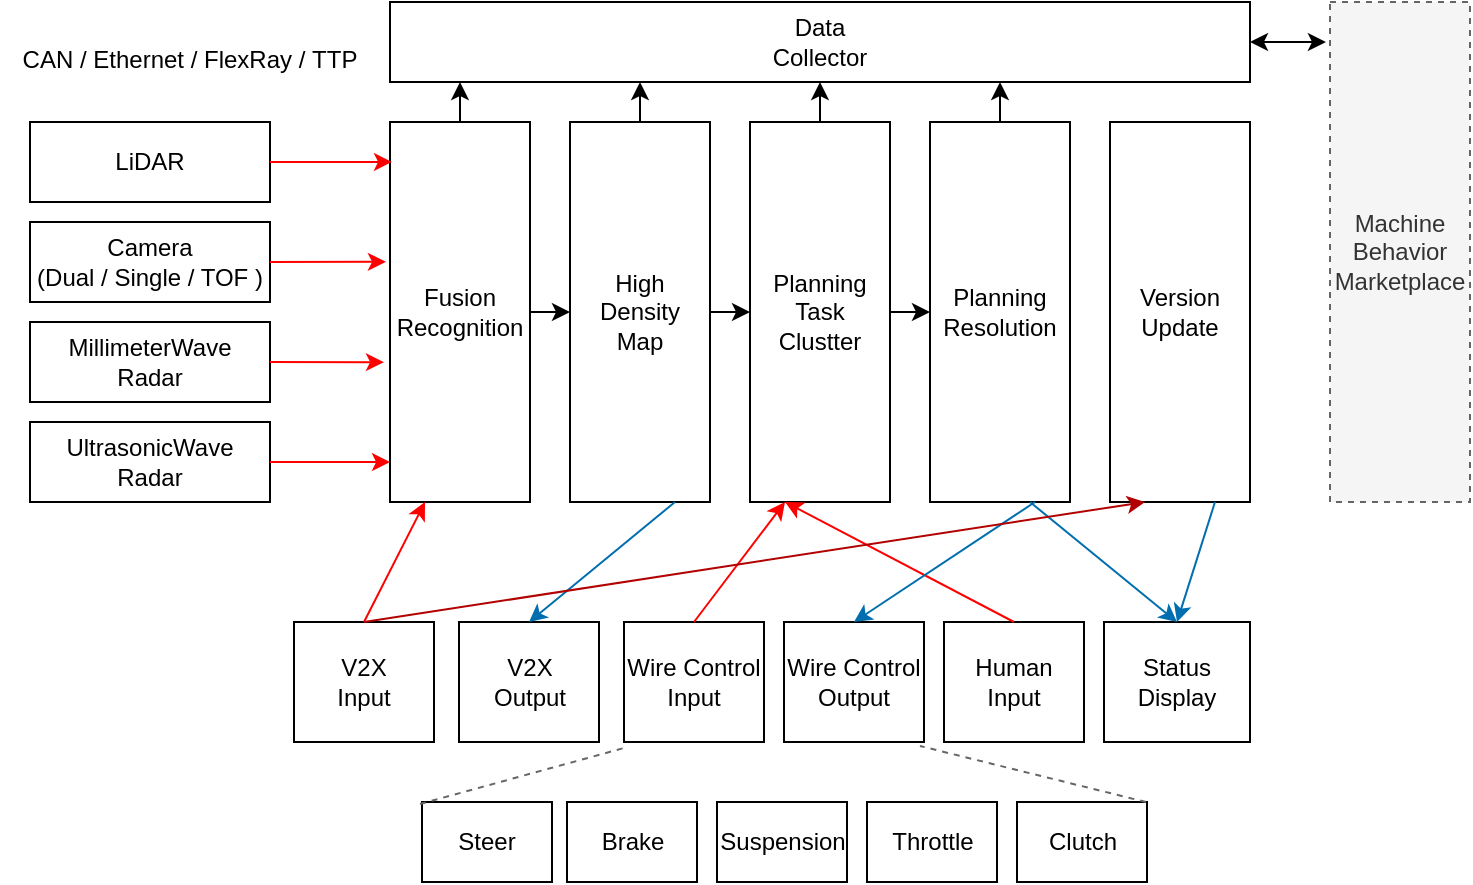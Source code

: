<mxfile version="10.4.9" type="github"><diagram id="11bG0VbIEr1Wo1erZlC1" name="Page-1"><mxGraphModel dx="711" dy="602" grid="1" gridSize="10" guides="1" tooltips="1" connect="1" arrows="1" fold="1" page="1" pageScale="1" pageWidth="850" pageHeight="1100" math="0" shadow="0"><root><mxCell id="0"/><mxCell id="1" parent="0"/><mxCell id="VpXiZGOJRqfVaVmj6ias-1" value="Machine&lt;br&gt;Behavior&lt;br&gt;Marketplace&lt;br&gt;" style="rounded=0;whiteSpace=wrap;html=1;dashed=1;fillColor=#f5f5f5;strokeColor=#666666;fontColor=#333333;" parent="1" vertex="1"><mxGeometry x="770" y="40" width="70" height="250" as="geometry"/></mxCell><mxCell id="VpXiZGOJRqfVaVmj6ias-2" value="LiDAR" style="rounded=0;whiteSpace=wrap;html=1;" parent="1" vertex="1"><mxGeometry x="120" y="100" width="120" height="40" as="geometry"/></mxCell><mxCell id="VpXiZGOJRqfVaVmj6ias-3" value="Camera&lt;br&gt;(Dual / Single / TOF )&lt;br&gt;" style="rounded=0;whiteSpace=wrap;html=1;" parent="1" vertex="1"><mxGeometry x="120" y="150" width="120" height="40" as="geometry"/></mxCell><mxCell id="VpXiZGOJRqfVaVmj6ias-4" value="MillimeterWave&lt;br&gt;Radar&lt;br&gt;" style="rounded=0;whiteSpace=wrap;html=1;" parent="1" vertex="1"><mxGeometry x="120" y="200" width="120" height="40" as="geometry"/></mxCell><mxCell id="VpXiZGOJRqfVaVmj6ias-5" value="UltrasonicWave&lt;br&gt;Radar&lt;br&gt;" style="rounded=0;whiteSpace=wrap;html=1;" parent="1" vertex="1"><mxGeometry x="120" y="250" width="120" height="40" as="geometry"/></mxCell><mxCell id="VpXiZGOJRqfVaVmj6ias-11" value="Fusion&lt;br&gt;Recognition&lt;br&gt;" style="rounded=0;whiteSpace=wrap;html=1;shadow=0;fillColor=none;" parent="1" vertex="1"><mxGeometry x="300" y="100" width="70" height="190" as="geometry"/></mxCell><mxCell id="VpXiZGOJRqfVaVmj6ias-18" value="CAN / E&lt;span&gt;thernet /&amp;nbsp;&lt;/span&gt;&lt;span&gt;FlexRay /&amp;nbsp;TTP&lt;/span&gt;" style="text;html=1;strokeColor=none;fillColor=none;align=center;verticalAlign=middle;whiteSpace=wrap;rounded=0;shadow=0;" parent="1" vertex="1"><mxGeometry x="105" y="59" width="190" height="20" as="geometry"/></mxCell><mxCell id="VpXiZGOJRqfVaVmj6ias-19" value="High &lt;br&gt;Density &lt;br&gt;Map" style="rounded=0;whiteSpace=wrap;html=1;shadow=0;fillColor=none;" parent="1" vertex="1"><mxGeometry x="390" y="100" width="70" height="190" as="geometry"/></mxCell><mxCell id="VpXiZGOJRqfVaVmj6ias-20" value="Wire&amp;nbsp;Control&lt;br&gt;Input&lt;br&gt;" style="rounded=0;whiteSpace=wrap;html=1;" parent="1" vertex="1"><mxGeometry x="417" y="350" width="70" height="60" as="geometry"/></mxCell><mxCell id="VpXiZGOJRqfVaVmj6ias-21" value="V2X&lt;br&gt;Input&lt;br&gt;" style="rounded=0;whiteSpace=wrap;html=1;shadow=0;fillColor=none;" parent="1" vertex="1"><mxGeometry x="252" y="350" width="70" height="60" as="geometry"/></mxCell><mxCell id="VpXiZGOJRqfVaVmj6ias-27" value="V2X&lt;br&gt;Output&lt;br&gt;" style="rounded=0;whiteSpace=wrap;html=1;shadow=0;fillColor=none;" parent="1" vertex="1"><mxGeometry x="334.5" y="350" width="70" height="60" as="geometry"/></mxCell><mxCell id="VpXiZGOJRqfVaVmj6ias-28" value="Status&lt;br&gt;Display&lt;br&gt;" style="rounded=0;whiteSpace=wrap;html=1;shadow=0;fillColor=none;" parent="1" vertex="1"><mxGeometry x="657" y="350" width="73" height="60" as="geometry"/></mxCell><mxCell id="VpXiZGOJRqfVaVmj6ias-33" value="Planning&lt;br&gt;Resolution" style="rounded=0;whiteSpace=wrap;html=1;shadow=0;fillColor=none;" parent="1" vertex="1"><mxGeometry x="570" y="100" width="70" height="190" as="geometry"/></mxCell><mxCell id="VpXiZGOJRqfVaVmj6ias-36" value="Planning&lt;br&gt;Task&lt;br&gt;Clustter&lt;br&gt;" style="rounded=0;whiteSpace=wrap;html=1;shadow=0;fillColor=none;" parent="1" vertex="1"><mxGeometry x="480" y="100" width="70" height="190" as="geometry"/></mxCell><mxCell id="VpXiZGOJRqfVaVmj6ias-38" value="" style="endArrow=classic;html=1;entryX=0;entryY=0.5;entryDx=0;entryDy=0;exitX=1;exitY=0.5;exitDx=0;exitDy=0;" parent="1" source="VpXiZGOJRqfVaVmj6ias-11" target="VpXiZGOJRqfVaVmj6ias-19" edge="1"><mxGeometry width="50" height="50" relative="1" as="geometry"><mxPoint x="320" y="450" as="sourcePoint"/><mxPoint x="370" y="400" as="targetPoint"/></mxGeometry></mxCell><mxCell id="VpXiZGOJRqfVaVmj6ias-39" value="" style="endArrow=classic;html=1;entryX=0;entryY=0.5;entryDx=0;entryDy=0;exitX=1;exitY=0.5;exitDx=0;exitDy=0;" parent="1" source="VpXiZGOJRqfVaVmj6ias-19" target="VpXiZGOJRqfVaVmj6ias-36" edge="1"><mxGeometry width="50" height="50" relative="1" as="geometry"><mxPoint x="380" y="230" as="sourcePoint"/><mxPoint x="400" y="230" as="targetPoint"/></mxGeometry></mxCell><mxCell id="VpXiZGOJRqfVaVmj6ias-40" value="" style="endArrow=classic;html=1;entryX=0;entryY=0.5;entryDx=0;entryDy=0;exitX=1;exitY=0.5;exitDx=0;exitDy=0;" parent="1" source="VpXiZGOJRqfVaVmj6ias-36" target="VpXiZGOJRqfVaVmj6ias-33" edge="1"><mxGeometry width="50" height="50" relative="1" as="geometry"><mxPoint x="470" y="230" as="sourcePoint"/><mxPoint x="490" y="230" as="targetPoint"/></mxGeometry></mxCell><mxCell id="VpXiZGOJRqfVaVmj6ias-41" value="" style="endArrow=classic;startArrow=classic;html=1;exitX=1;exitY=0.5;exitDx=0;exitDy=0;entryX=-0.029;entryY=0.08;entryDx=0;entryDy=0;entryPerimeter=0;" parent="1" source="VpXiZGOJRqfVaVmj6ias-42" target="VpXiZGOJRqfVaVmj6ias-1" edge="1"><mxGeometry width="50" height="50" relative="1" as="geometry"><mxPoint x="650" y="370" as="sourcePoint"/><mxPoint x="680" y="60" as="targetPoint"/></mxGeometry></mxCell><mxCell id="VpXiZGOJRqfVaVmj6ias-42" value="Data&lt;br&gt;Collector&lt;br&gt;" style="rounded=0;whiteSpace=wrap;html=1;shadow=0;fillColor=none;" parent="1" vertex="1"><mxGeometry x="300" y="40" width="430" height="40" as="geometry"/></mxCell><mxCell id="VpXiZGOJRqfVaVmj6ias-43" value="" style="endArrow=classic;html=1;" parent="1" source="VpXiZGOJRqfVaVmj6ias-11" edge="1"><mxGeometry width="50" height="50" relative="1" as="geometry"><mxPoint x="335" y="79.289" as="sourcePoint"/><mxPoint x="335" y="80" as="targetPoint"/></mxGeometry></mxCell><mxCell id="VpXiZGOJRqfVaVmj6ias-45" value="" style="endArrow=classic;html=1;exitX=0.5;exitY=0;exitDx=0;exitDy=0;" parent="1" source="VpXiZGOJRqfVaVmj6ias-36" edge="1"><mxGeometry width="50" height="50" relative="1" as="geometry"><mxPoint x="435" y="110" as="sourcePoint"/><mxPoint x="515" y="80" as="targetPoint"/></mxGeometry></mxCell><mxCell id="VpXiZGOJRqfVaVmj6ias-46" value="" style="endArrow=classic;html=1;exitX=0.5;exitY=0;exitDx=0;exitDy=0;" parent="1" source="VpXiZGOJRqfVaVmj6ias-33" edge="1"><mxGeometry width="50" height="50" relative="1" as="geometry"><mxPoint x="525" y="110" as="sourcePoint"/><mxPoint x="605" y="80" as="targetPoint"/></mxGeometry></mxCell><mxCell id="NegxjRQEVGkW6nhWEZ3W-3" value="" style="endArrow=classic;html=1;" edge="1" parent="1"><mxGeometry width="50" height="50" relative="1" as="geometry"><mxPoint x="425" y="100" as="sourcePoint"/><mxPoint x="425" y="80" as="targetPoint"/></mxGeometry></mxCell><mxCell id="NegxjRQEVGkW6nhWEZ3W-4" value="Steer&lt;br&gt;" style="rounded=0;whiteSpace=wrap;html=1;" vertex="1" parent="1"><mxGeometry x="316" y="440" width="65" height="40" as="geometry"/></mxCell><mxCell id="NegxjRQEVGkW6nhWEZ3W-5" value="Brake&lt;br&gt;" style="rounded=0;whiteSpace=wrap;html=1;" vertex="1" parent="1"><mxGeometry x="388.5" y="440" width="65" height="40" as="geometry"/></mxCell><mxCell id="NegxjRQEVGkW6nhWEZ3W-6" value="Suspension&lt;br&gt;" style="rounded=0;whiteSpace=wrap;html=1;" vertex="1" parent="1"><mxGeometry x="463.5" y="440" width="65" height="40" as="geometry"/></mxCell><mxCell id="NegxjRQEVGkW6nhWEZ3W-7" value="Throttle&lt;br&gt;" style="rounded=0;whiteSpace=wrap;html=1;" vertex="1" parent="1"><mxGeometry x="538.5" y="440" width="65" height="40" as="geometry"/></mxCell><mxCell id="NegxjRQEVGkW6nhWEZ3W-8" value="Clutch&lt;br&gt;" style="rounded=0;whiteSpace=wrap;html=1;" vertex="1" parent="1"><mxGeometry x="613.5" y="440" width="65" height="40" as="geometry"/></mxCell><mxCell id="NegxjRQEVGkW6nhWEZ3W-9" value="Wire&amp;nbsp;Control&lt;br&gt;Output&lt;br&gt;" style="rounded=0;whiteSpace=wrap;html=1;" vertex="1" parent="1"><mxGeometry x="497" y="350" width="70" height="60" as="geometry"/></mxCell><mxCell id="NegxjRQEVGkW6nhWEZ3W-10" value="Human&lt;br&gt;Input&lt;br&gt;" style="rounded=0;whiteSpace=wrap;html=1;shadow=0;fillColor=none;" vertex="1" parent="1"><mxGeometry x="577" y="350" width="70" height="60" as="geometry"/></mxCell><mxCell id="NegxjRQEVGkW6nhWEZ3W-20" value="Version&lt;br&gt;Update&lt;br&gt;" style="rounded=0;whiteSpace=wrap;html=1;shadow=0;fillColor=none;" vertex="1" parent="1"><mxGeometry x="660" y="100" width="70" height="190" as="geometry"/></mxCell><mxCell id="NegxjRQEVGkW6nhWEZ3W-23" value="" style="endArrow=classic;html=1;exitX=1;exitY=0.5;exitDx=0;exitDy=0;entryX=0.014;entryY=0.105;entryDx=0;entryDy=0;entryPerimeter=0;strokeColor=#FF0000;" edge="1" parent="1" source="VpXiZGOJRqfVaVmj6ias-2" target="VpXiZGOJRqfVaVmj6ias-11"><mxGeometry width="50" height="50" relative="1" as="geometry"><mxPoint x="260" y="110" as="sourcePoint"/><mxPoint x="270" y="120" as="targetPoint"/></mxGeometry></mxCell><mxCell id="NegxjRQEVGkW6nhWEZ3W-24" value="" style="endArrow=classic;html=1;exitX=1;exitY=0.5;exitDx=0;exitDy=0;entryX=-0.029;entryY=0.368;entryDx=0;entryDy=0;entryPerimeter=0;strokeWidth=1;strokeColor=#FF0000;" edge="1" parent="1" source="VpXiZGOJRqfVaVmj6ias-3" target="VpXiZGOJRqfVaVmj6ias-11"><mxGeometry width="50" height="50" relative="1" as="geometry"><mxPoint x="250" y="130" as="sourcePoint"/><mxPoint x="270" y="170" as="targetPoint"/></mxGeometry></mxCell><mxCell id="NegxjRQEVGkW6nhWEZ3W-25" value="" style="endArrow=classic;html=1;exitX=1;exitY=0.5;exitDx=0;exitDy=0;entryX=-0.043;entryY=0.632;entryDx=0;entryDy=0;entryPerimeter=0;strokeColor=#FF0000;" edge="1" parent="1" source="VpXiZGOJRqfVaVmj6ias-4" target="VpXiZGOJRqfVaVmj6ias-11"><mxGeometry width="50" height="50" relative="1" as="geometry"><mxPoint x="250" y="180" as="sourcePoint"/><mxPoint x="270" y="220" as="targetPoint"/></mxGeometry></mxCell><mxCell id="NegxjRQEVGkW6nhWEZ3W-26" value="" style="endArrow=classic;html=1;exitX=1;exitY=0.5;exitDx=0;exitDy=0;entryX=0;entryY=0.895;entryDx=0;entryDy=0;entryPerimeter=0;strokeColor=#FF0000;" edge="1" parent="1" source="VpXiZGOJRqfVaVmj6ias-5" target="VpXiZGOJRqfVaVmj6ias-11"><mxGeometry width="50" height="50" relative="1" as="geometry"><mxPoint x="250" y="230" as="sourcePoint"/><mxPoint x="270" y="270" as="targetPoint"/></mxGeometry></mxCell><mxCell id="NegxjRQEVGkW6nhWEZ3W-27" value="" style="endArrow=classic;html=1;strokeColor=#FF0000;strokeWidth=1;entryX=0.25;entryY=1;entryDx=0;entryDy=0;exitX=0.5;exitY=0;exitDx=0;exitDy=0;" edge="1" parent="1" source="VpXiZGOJRqfVaVmj6ias-21" target="VpXiZGOJRqfVaVmj6ias-11"><mxGeometry width="50" height="50" relative="1" as="geometry"><mxPoint x="250" y="380" as="sourcePoint"/><mxPoint x="300" y="330" as="targetPoint"/></mxGeometry></mxCell><mxCell id="NegxjRQEVGkW6nhWEZ3W-28" value="" style="endArrow=classic;html=1;strokeColor=#FF0000;strokeWidth=1;entryX=0.25;entryY=1;entryDx=0;entryDy=0;exitX=0.5;exitY=0;exitDx=0;exitDy=0;" edge="1" parent="1" source="VpXiZGOJRqfVaVmj6ias-20" target="VpXiZGOJRqfVaVmj6ias-36"><mxGeometry width="50" height="50" relative="1" as="geometry"><mxPoint x="328" y="360" as="sourcePoint"/><mxPoint x="328" y="300" as="targetPoint"/></mxGeometry></mxCell><mxCell id="NegxjRQEVGkW6nhWEZ3W-29" value="" style="endArrow=classic;html=1;strokeColor=#FF0000;strokeWidth=1;entryX=0.25;entryY=1;entryDx=0;entryDy=0;exitX=0.5;exitY=0;exitDx=0;exitDy=0;" edge="1" parent="1" source="NegxjRQEVGkW6nhWEZ3W-10" target="VpXiZGOJRqfVaVmj6ias-36"><mxGeometry width="50" height="50" relative="1" as="geometry"><mxPoint x="435" y="360" as="sourcePoint"/><mxPoint x="508" y="300" as="targetPoint"/></mxGeometry></mxCell><mxCell id="NegxjRQEVGkW6nhWEZ3W-30" value="" style="endArrow=classic;html=1;strokeColor=#006EAF;strokeWidth=1;fillColor=#1ba1e2;exitX=0.75;exitY=1;exitDx=0;exitDy=0;entryX=0.5;entryY=0;entryDx=0;entryDy=0;" edge="1" parent="1" source="VpXiZGOJRqfVaVmj6ias-19" target="VpXiZGOJRqfVaVmj6ias-27"><mxGeometry width="50" height="50" relative="1" as="geometry"><mxPoint x="230" y="540" as="sourcePoint"/><mxPoint x="280" y="490" as="targetPoint"/></mxGeometry></mxCell><mxCell id="NegxjRQEVGkW6nhWEZ3W-31" value="" style="endArrow=classic;html=1;strokeColor=#006EAF;strokeWidth=1;fillColor=#1ba1e2;exitX=0.75;exitY=1;exitDx=0;exitDy=0;entryX=0.5;entryY=0;entryDx=0;entryDy=0;" edge="1" parent="1" source="VpXiZGOJRqfVaVmj6ias-33" target="NegxjRQEVGkW6nhWEZ3W-9"><mxGeometry width="50" height="50" relative="1" as="geometry"><mxPoint x="310" y="500" as="sourcePoint"/><mxPoint x="360" y="450" as="targetPoint"/></mxGeometry></mxCell><mxCell id="NegxjRQEVGkW6nhWEZ3W-32" value="" style="endArrow=none;dashed=1;html=1;strokeColor=#666666;strokeWidth=1;entryX=0;entryY=1.05;entryDx=0;entryDy=0;entryPerimeter=0;exitX=-0.015;exitY=0.025;exitDx=0;exitDy=0;exitPerimeter=0;gradientColor=#b3b3b3;fillColor=#f5f5f5;" edge="1" parent="1" source="NegxjRQEVGkW6nhWEZ3W-4" target="VpXiZGOJRqfVaVmj6ias-20"><mxGeometry width="50" height="50" relative="1" as="geometry"><mxPoint x="310" y="570" as="sourcePoint"/><mxPoint x="360" y="520" as="targetPoint"/></mxGeometry></mxCell><mxCell id="NegxjRQEVGkW6nhWEZ3W-33" value="" style="endArrow=none;dashed=1;html=1;strokeColor=#666666;strokeWidth=1;entryX=0.971;entryY=1.033;entryDx=0;entryDy=0;entryPerimeter=0;exitX=0.992;exitY=0;exitDx=0;exitDy=0;exitPerimeter=0;gradientColor=#b3b3b3;fillColor=#f5f5f5;" edge="1" parent="1" source="NegxjRQEVGkW6nhWEZ3W-8" target="NegxjRQEVGkW6nhWEZ3W-9"><mxGeometry width="50" height="50" relative="1" as="geometry"><mxPoint x="320" y="600" as="sourcePoint"/><mxPoint x="370" y="550" as="targetPoint"/></mxGeometry></mxCell><mxCell id="NegxjRQEVGkW6nhWEZ3W-36" value="" style="endArrow=classic;html=1;strokeColor=#006EAF;strokeWidth=1;entryX=0.5;entryY=0;entryDx=0;entryDy=0;fillColor=#1ba1e2;" edge="1" parent="1" target="VpXiZGOJRqfVaVmj6ias-28"><mxGeometry width="50" height="50" relative="1" as="geometry"><mxPoint x="620" y="290" as="sourcePoint"/><mxPoint x="770" y="490" as="targetPoint"/></mxGeometry></mxCell><mxCell id="NegxjRQEVGkW6nhWEZ3W-37" value="" style="endArrow=classic;html=1;strokeColor=#B20000;strokeWidth=1;entryX=0.25;entryY=1;entryDx=0;entryDy=0;exitX=0.5;exitY=0;exitDx=0;exitDy=0;fillColor=#e51400;" edge="1" parent="1" source="VpXiZGOJRqfVaVmj6ias-21" target="NegxjRQEVGkW6nhWEZ3W-20"><mxGeometry width="50" height="50" relative="1" as="geometry"><mxPoint x="180" y="490" as="sourcePoint"/><mxPoint x="230" y="440" as="targetPoint"/></mxGeometry></mxCell><mxCell id="NegxjRQEVGkW6nhWEZ3W-38" value="" style="endArrow=classic;html=1;strokeColor=#006EAF;strokeWidth=1;entryX=0.5;entryY=0;entryDx=0;entryDy=0;exitX=0.75;exitY=1;exitDx=0;exitDy=0;fillColor=#1ba1e2;" edge="1" parent="1" source="NegxjRQEVGkW6nhWEZ3W-20" target="VpXiZGOJRqfVaVmj6ias-28"><mxGeometry width="50" height="50" relative="1" as="geometry"><mxPoint x="760" y="410" as="sourcePoint"/><mxPoint x="810" y="360" as="targetPoint"/></mxGeometry></mxCell></root></mxGraphModel></diagram></mxfile>